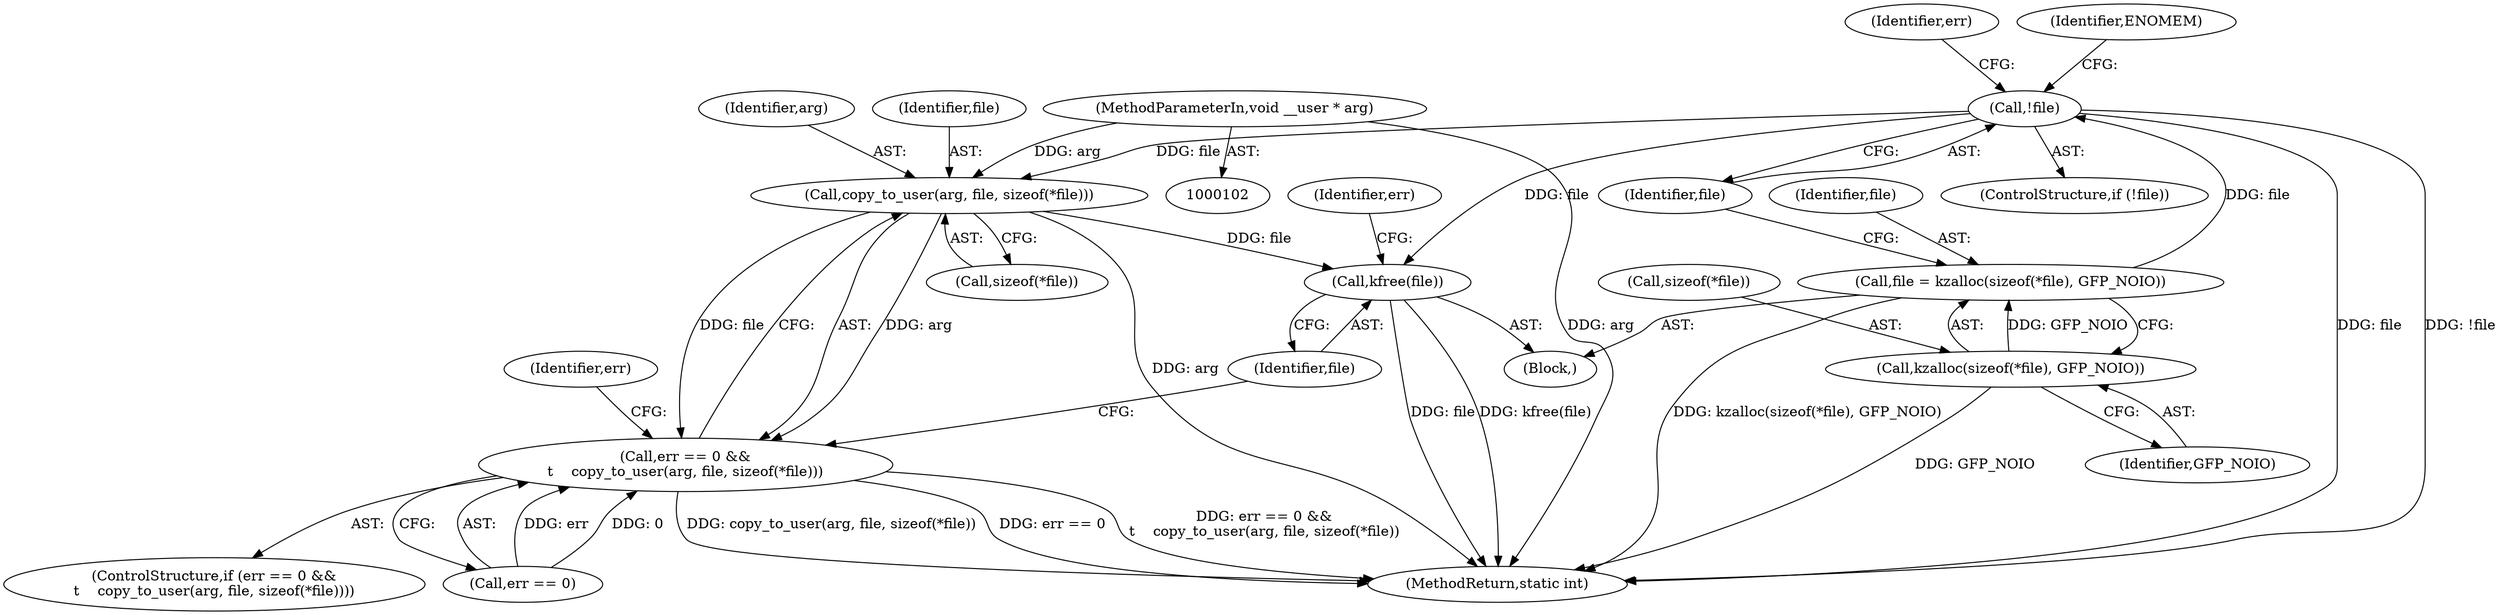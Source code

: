 digraph "0_linux_b6878d9e03043695dbf3fa1caa6dfc09db225b16@API" {
"1000197" [label="(Call,copy_to_user(arg, file, sizeof(*file)))"];
"1000104" [label="(MethodParameterIn,void __user * arg)"];
"1000120" [label="(Call,!file)"];
"1000112" [label="(Call,file = kzalloc(sizeof(*file), GFP_NOIO))"];
"1000114" [label="(Call,kzalloc(sizeof(*file), GFP_NOIO))"];
"1000193" [label="(Call,err == 0 &&\n\t    copy_to_user(arg, file, sizeof(*file)))"];
"1000207" [label="(Call,kfree(file))"];
"1000119" [label="(ControlStructure,if (!file))"];
"1000105" [label="(Block,)"];
"1000200" [label="(Call,sizeof(*file))"];
"1000115" [label="(Call,sizeof(*file))"];
"1000118" [label="(Identifier,GFP_NOIO)"];
"1000113" [label="(Identifier,file)"];
"1000192" [label="(ControlStructure,if (err == 0 &&\n\t    copy_to_user(arg, file, sizeof(*file))))"];
"1000112" [label="(Call,file = kzalloc(sizeof(*file), GFP_NOIO))"];
"1000198" [label="(Identifier,arg)"];
"1000197" [label="(Call,copy_to_user(arg, file, sizeof(*file)))"];
"1000211" [label="(MethodReturn,static int)"];
"1000104" [label="(MethodParameterIn,void __user * arg)"];
"1000193" [label="(Call,err == 0 &&\n\t    copy_to_user(arg, file, sizeof(*file)))"];
"1000207" [label="(Call,kfree(file))"];
"1000126" [label="(Identifier,err)"];
"1000199" [label="(Identifier,file)"];
"1000210" [label="(Identifier,err)"];
"1000120" [label="(Call,!file)"];
"1000204" [label="(Identifier,err)"];
"1000114" [label="(Call,kzalloc(sizeof(*file), GFP_NOIO))"];
"1000121" [label="(Identifier,file)"];
"1000208" [label="(Identifier,file)"];
"1000194" [label="(Call,err == 0)"];
"1000124" [label="(Identifier,ENOMEM)"];
"1000197" -> "1000193"  [label="AST: "];
"1000197" -> "1000200"  [label="CFG: "];
"1000198" -> "1000197"  [label="AST: "];
"1000199" -> "1000197"  [label="AST: "];
"1000200" -> "1000197"  [label="AST: "];
"1000193" -> "1000197"  [label="CFG: "];
"1000197" -> "1000211"  [label="DDG: arg"];
"1000197" -> "1000193"  [label="DDG: arg"];
"1000197" -> "1000193"  [label="DDG: file"];
"1000104" -> "1000197"  [label="DDG: arg"];
"1000120" -> "1000197"  [label="DDG: file"];
"1000197" -> "1000207"  [label="DDG: file"];
"1000104" -> "1000102"  [label="AST: "];
"1000104" -> "1000211"  [label="DDG: arg"];
"1000120" -> "1000119"  [label="AST: "];
"1000120" -> "1000121"  [label="CFG: "];
"1000121" -> "1000120"  [label="AST: "];
"1000124" -> "1000120"  [label="CFG: "];
"1000126" -> "1000120"  [label="CFG: "];
"1000120" -> "1000211"  [label="DDG: file"];
"1000120" -> "1000211"  [label="DDG: !file"];
"1000112" -> "1000120"  [label="DDG: file"];
"1000120" -> "1000207"  [label="DDG: file"];
"1000112" -> "1000105"  [label="AST: "];
"1000112" -> "1000114"  [label="CFG: "];
"1000113" -> "1000112"  [label="AST: "];
"1000114" -> "1000112"  [label="AST: "];
"1000121" -> "1000112"  [label="CFG: "];
"1000112" -> "1000211"  [label="DDG: kzalloc(sizeof(*file), GFP_NOIO)"];
"1000114" -> "1000112"  [label="DDG: GFP_NOIO"];
"1000114" -> "1000118"  [label="CFG: "];
"1000115" -> "1000114"  [label="AST: "];
"1000118" -> "1000114"  [label="AST: "];
"1000114" -> "1000211"  [label="DDG: GFP_NOIO"];
"1000193" -> "1000192"  [label="AST: "];
"1000193" -> "1000194"  [label="CFG: "];
"1000194" -> "1000193"  [label="AST: "];
"1000204" -> "1000193"  [label="CFG: "];
"1000208" -> "1000193"  [label="CFG: "];
"1000193" -> "1000211"  [label="DDG: copy_to_user(arg, file, sizeof(*file))"];
"1000193" -> "1000211"  [label="DDG: err == 0"];
"1000193" -> "1000211"  [label="DDG: err == 0 &&\n\t    copy_to_user(arg, file, sizeof(*file))"];
"1000194" -> "1000193"  [label="DDG: err"];
"1000194" -> "1000193"  [label="DDG: 0"];
"1000207" -> "1000105"  [label="AST: "];
"1000207" -> "1000208"  [label="CFG: "];
"1000208" -> "1000207"  [label="AST: "];
"1000210" -> "1000207"  [label="CFG: "];
"1000207" -> "1000211"  [label="DDG: file"];
"1000207" -> "1000211"  [label="DDG: kfree(file)"];
}
